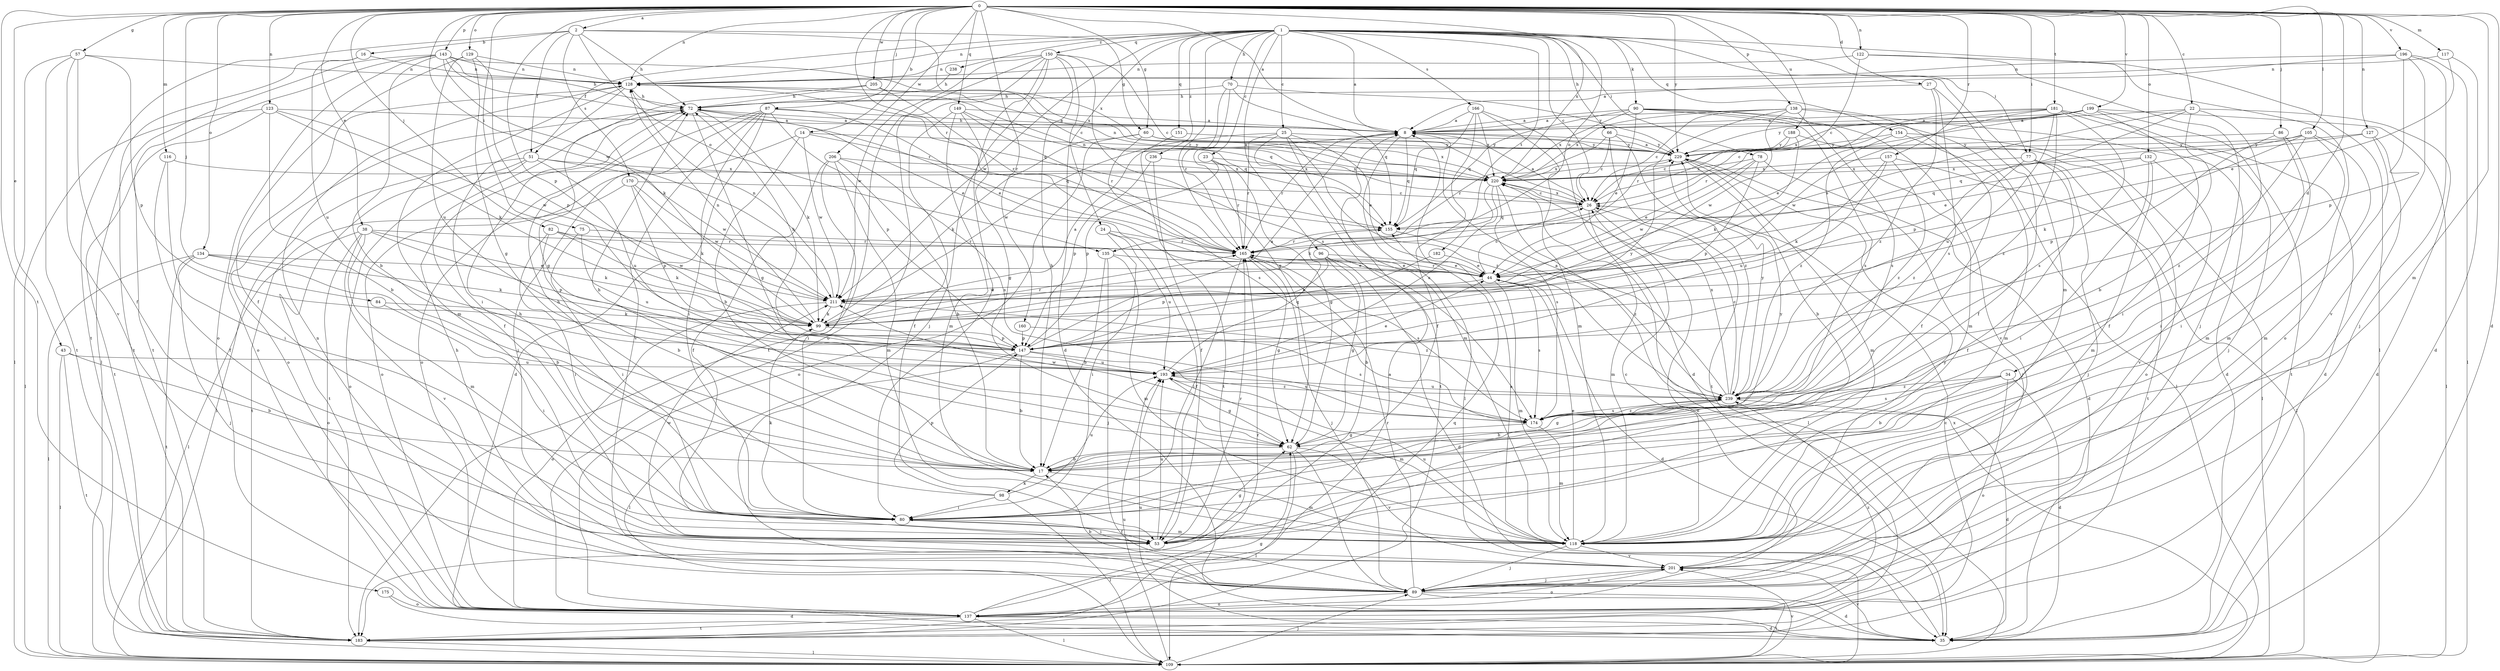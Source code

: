strict digraph  {
0;
1;
2;
8;
14;
16;
17;
22;
23;
24;
25;
26;
27;
34;
35;
38;
43;
44;
51;
53;
57;
60;
62;
66;
70;
72;
75;
77;
78;
80;
82;
84;
86;
87;
89;
90;
96;
98;
99;
105;
109;
116;
117;
118;
122;
123;
127;
128;
129;
132;
134;
135;
137;
138;
143;
147;
149;
150;
151;
154;
155;
157;
160;
165;
166;
170;
174;
175;
181;
182;
183;
188;
193;
196;
199;
201;
205;
206;
211;
220;
229;
236;
238;
239;
0 -> 2  [label=a];
0 -> 8  [label=a];
0 -> 14  [label=b];
0 -> 22  [label=c];
0 -> 27  [label=d];
0 -> 34  [label=d];
0 -> 35  [label=d];
0 -> 38  [label=e];
0 -> 43  [label=e];
0 -> 57  [label=g];
0 -> 60  [label=g];
0 -> 75  [label=i];
0 -> 77  [label=i];
0 -> 82  [label=j];
0 -> 84  [label=j];
0 -> 86  [label=j];
0 -> 87  [label=j];
0 -> 105  [label=l];
0 -> 116  [label=m];
0 -> 117  [label=m];
0 -> 118  [label=m];
0 -> 122  [label=n];
0 -> 123  [label=n];
0 -> 127  [label=n];
0 -> 128  [label=n];
0 -> 129  [label=o];
0 -> 132  [label=o];
0 -> 134  [label=o];
0 -> 138  [label=p];
0 -> 143  [label=p];
0 -> 147  [label=p];
0 -> 149  [label=q];
0 -> 157  [label=r];
0 -> 160  [label=r];
0 -> 165  [label=r];
0 -> 175  [label=t];
0 -> 181  [label=t];
0 -> 188  [label=u];
0 -> 196  [label=v];
0 -> 199  [label=v];
0 -> 205  [label=w];
0 -> 206  [label=w];
0 -> 211  [label=w];
0 -> 220  [label=x];
0 -> 229  [label=y];
1 -> 8  [label=a];
1 -> 23  [label=c];
1 -> 24  [label=c];
1 -> 25  [label=c];
1 -> 26  [label=c];
1 -> 51  [label=f];
1 -> 66  [label=h];
1 -> 70  [label=h];
1 -> 77  [label=i];
1 -> 78  [label=i];
1 -> 90  [label=k];
1 -> 96  [label=k];
1 -> 109  [label=l];
1 -> 118  [label=m];
1 -> 128  [label=n];
1 -> 135  [label=o];
1 -> 150  [label=q];
1 -> 151  [label=q];
1 -> 154  [label=q];
1 -> 165  [label=r];
1 -> 166  [label=s];
1 -> 182  [label=t];
1 -> 211  [label=w];
1 -> 236  [label=z];
1 -> 238  [label=z];
2 -> 16  [label=b];
2 -> 51  [label=f];
2 -> 60  [label=g];
2 -> 72  [label=h];
2 -> 135  [label=o];
2 -> 170  [label=s];
2 -> 183  [label=t];
2 -> 220  [label=x];
8 -> 72  [label=h];
8 -> 109  [label=l];
8 -> 155  [label=q];
8 -> 165  [label=r];
8 -> 229  [label=y];
14 -> 17  [label=b];
14 -> 137  [label=o];
14 -> 155  [label=q];
14 -> 211  [label=w];
14 -> 229  [label=y];
16 -> 128  [label=n];
16 -> 183  [label=t];
16 -> 193  [label=u];
17 -> 72  [label=h];
17 -> 98  [label=k];
17 -> 118  [label=m];
17 -> 229  [label=y];
22 -> 8  [label=a];
22 -> 17  [label=b];
22 -> 35  [label=d];
22 -> 44  [label=e];
22 -> 80  [label=i];
22 -> 147  [label=p];
23 -> 62  [label=g];
23 -> 147  [label=p];
23 -> 165  [label=r];
23 -> 220  [label=x];
24 -> 53  [label=f];
24 -> 80  [label=i];
24 -> 165  [label=r];
24 -> 193  [label=u];
25 -> 44  [label=e];
25 -> 118  [label=m];
25 -> 165  [label=r];
25 -> 183  [label=t];
25 -> 211  [label=w];
25 -> 229  [label=y];
25 -> 239  [label=z];
26 -> 8  [label=a];
26 -> 118  [label=m];
26 -> 128  [label=n];
26 -> 137  [label=o];
26 -> 155  [label=q];
26 -> 220  [label=x];
27 -> 53  [label=f];
27 -> 72  [label=h];
27 -> 174  [label=s];
27 -> 239  [label=z];
34 -> 17  [label=b];
34 -> 35  [label=d];
34 -> 137  [label=o];
34 -> 174  [label=s];
34 -> 239  [label=z];
35 -> 8  [label=a];
35 -> 193  [label=u];
35 -> 201  [label=v];
38 -> 99  [label=k];
38 -> 109  [label=l];
38 -> 118  [label=m];
38 -> 137  [label=o];
38 -> 147  [label=p];
38 -> 165  [label=r];
38 -> 201  [label=v];
43 -> 17  [label=b];
43 -> 109  [label=l];
43 -> 183  [label=t];
43 -> 193  [label=u];
44 -> 26  [label=c];
44 -> 35  [label=d];
44 -> 118  [label=m];
44 -> 165  [label=r];
44 -> 174  [label=s];
44 -> 211  [label=w];
51 -> 109  [label=l];
51 -> 137  [label=o];
51 -> 183  [label=t];
51 -> 193  [label=u];
51 -> 211  [label=w];
51 -> 220  [label=x];
53 -> 62  [label=g];
53 -> 80  [label=i];
53 -> 165  [label=r];
53 -> 193  [label=u];
53 -> 211  [label=w];
57 -> 53  [label=f];
57 -> 109  [label=l];
57 -> 128  [label=n];
57 -> 147  [label=p];
57 -> 183  [label=t];
57 -> 201  [label=v];
60 -> 99  [label=k];
60 -> 137  [label=o];
60 -> 174  [label=s];
60 -> 220  [label=x];
60 -> 229  [label=y];
62 -> 17  [label=b];
62 -> 89  [label=j];
62 -> 109  [label=l];
62 -> 201  [label=v];
66 -> 26  [label=c];
66 -> 165  [label=r];
66 -> 183  [label=t];
66 -> 229  [label=y];
66 -> 239  [label=z];
70 -> 62  [label=g];
70 -> 72  [label=h];
70 -> 155  [label=q];
70 -> 165  [label=r];
70 -> 229  [label=y];
72 -> 8  [label=a];
72 -> 44  [label=e];
72 -> 53  [label=f];
72 -> 62  [label=g];
72 -> 99  [label=k];
72 -> 137  [label=o];
75 -> 80  [label=i];
75 -> 165  [label=r];
75 -> 193  [label=u];
77 -> 53  [label=f];
77 -> 89  [label=j];
77 -> 183  [label=t];
77 -> 220  [label=x];
77 -> 239  [label=z];
78 -> 35  [label=d];
78 -> 44  [label=e];
78 -> 147  [label=p];
78 -> 211  [label=w];
78 -> 220  [label=x];
80 -> 53  [label=f];
80 -> 72  [label=h];
80 -> 99  [label=k];
80 -> 118  [label=m];
82 -> 17  [label=b];
82 -> 80  [label=i];
82 -> 99  [label=k];
82 -> 165  [label=r];
82 -> 211  [label=w];
84 -> 80  [label=i];
84 -> 99  [label=k];
86 -> 80  [label=i];
86 -> 118  [label=m];
86 -> 147  [label=p];
86 -> 229  [label=y];
87 -> 8  [label=a];
87 -> 35  [label=d];
87 -> 44  [label=e];
87 -> 80  [label=i];
87 -> 89  [label=j];
87 -> 137  [label=o];
87 -> 147  [label=p];
87 -> 201  [label=v];
89 -> 17  [label=b];
89 -> 35  [label=d];
89 -> 72  [label=h];
89 -> 109  [label=l];
89 -> 128  [label=n];
89 -> 137  [label=o];
89 -> 165  [label=r];
89 -> 201  [label=v];
90 -> 8  [label=a];
90 -> 44  [label=e];
90 -> 109  [label=l];
90 -> 118  [label=m];
90 -> 155  [label=q];
90 -> 174  [label=s];
90 -> 201  [label=v];
90 -> 220  [label=x];
96 -> 17  [label=b];
96 -> 35  [label=d];
96 -> 44  [label=e];
96 -> 62  [label=g];
96 -> 99  [label=k];
98 -> 72  [label=h];
98 -> 80  [label=i];
98 -> 109  [label=l];
98 -> 147  [label=p];
98 -> 193  [label=u];
99 -> 8  [label=a];
99 -> 128  [label=n];
99 -> 147  [label=p];
99 -> 165  [label=r];
105 -> 44  [label=e];
105 -> 80  [label=i];
105 -> 99  [label=k];
105 -> 118  [label=m];
105 -> 229  [label=y];
105 -> 239  [label=z];
109 -> 89  [label=j];
109 -> 193  [label=u];
109 -> 201  [label=v];
109 -> 220  [label=x];
116 -> 53  [label=f];
116 -> 80  [label=i];
116 -> 220  [label=x];
117 -> 35  [label=d];
117 -> 44  [label=e];
117 -> 128  [label=n];
118 -> 26  [label=c];
118 -> 44  [label=e];
118 -> 89  [label=j];
118 -> 193  [label=u];
118 -> 201  [label=v];
122 -> 26  [label=c];
122 -> 89  [label=j];
122 -> 128  [label=n];
122 -> 137  [label=o];
123 -> 8  [label=a];
123 -> 17  [label=b];
123 -> 99  [label=k];
123 -> 109  [label=l];
123 -> 183  [label=t];
123 -> 211  [label=w];
127 -> 89  [label=j];
127 -> 118  [label=m];
127 -> 155  [label=q];
127 -> 229  [label=y];
128 -> 72  [label=h];
128 -> 80  [label=i];
128 -> 118  [label=m];
128 -> 137  [label=o];
128 -> 155  [label=q];
129 -> 53  [label=f];
129 -> 62  [label=g];
129 -> 128  [label=n];
129 -> 147  [label=p];
129 -> 193  [label=u];
132 -> 80  [label=i];
132 -> 118  [label=m];
132 -> 155  [label=q];
132 -> 201  [label=v];
132 -> 220  [label=x];
134 -> 17  [label=b];
134 -> 44  [label=e];
134 -> 89  [label=j];
134 -> 99  [label=k];
134 -> 109  [label=l];
134 -> 183  [label=t];
135 -> 17  [label=b];
135 -> 44  [label=e];
135 -> 89  [label=j];
135 -> 118  [label=m];
137 -> 8  [label=a];
137 -> 35  [label=d];
137 -> 109  [label=l];
137 -> 155  [label=q];
137 -> 165  [label=r];
137 -> 183  [label=t];
137 -> 239  [label=z];
138 -> 8  [label=a];
138 -> 26  [label=c];
138 -> 35  [label=d];
138 -> 53  [label=f];
138 -> 165  [label=r];
138 -> 174  [label=s];
138 -> 211  [label=w];
138 -> 220  [label=x];
143 -> 17  [label=b];
143 -> 72  [label=h];
143 -> 99  [label=k];
143 -> 109  [label=l];
143 -> 128  [label=n];
143 -> 137  [label=o];
143 -> 165  [label=r];
143 -> 183  [label=t];
143 -> 220  [label=x];
147 -> 8  [label=a];
147 -> 17  [label=b];
147 -> 72  [label=h];
147 -> 109  [label=l];
147 -> 174  [label=s];
147 -> 193  [label=u];
147 -> 229  [label=y];
149 -> 8  [label=a];
149 -> 53  [label=f];
149 -> 62  [label=g];
149 -> 118  [label=m];
149 -> 155  [label=q];
149 -> 165  [label=r];
150 -> 17  [label=b];
150 -> 26  [label=c];
150 -> 35  [label=d];
150 -> 80  [label=i];
150 -> 89  [label=j];
150 -> 128  [label=n];
150 -> 137  [label=o];
150 -> 174  [label=s];
150 -> 183  [label=t];
150 -> 211  [label=w];
151 -> 183  [label=t];
151 -> 229  [label=y];
154 -> 109  [label=l];
154 -> 118  [label=m];
154 -> 229  [label=y];
154 -> 239  [label=z];
155 -> 165  [label=r];
155 -> 239  [label=z];
157 -> 99  [label=k];
157 -> 109  [label=l];
157 -> 193  [label=u];
157 -> 220  [label=x];
157 -> 239  [label=z];
160 -> 147  [label=p];
160 -> 174  [label=s];
165 -> 44  [label=e];
165 -> 62  [label=g];
165 -> 80  [label=i];
165 -> 89  [label=j];
165 -> 174  [label=s];
166 -> 8  [label=a];
166 -> 35  [label=d];
166 -> 53  [label=f];
166 -> 118  [label=m];
166 -> 155  [label=q];
166 -> 220  [label=x];
170 -> 26  [label=c];
170 -> 99  [label=k];
170 -> 147  [label=p];
170 -> 183  [label=t];
170 -> 211  [label=w];
174 -> 62  [label=g];
174 -> 118  [label=m];
174 -> 211  [label=w];
174 -> 239  [label=z];
175 -> 35  [label=d];
175 -> 137  [label=o];
181 -> 8  [label=a];
181 -> 26  [label=c];
181 -> 35  [label=d];
181 -> 89  [label=j];
181 -> 165  [label=r];
181 -> 174  [label=s];
181 -> 193  [label=u];
181 -> 211  [label=w];
181 -> 239  [label=z];
182 -> 44  [label=e];
182 -> 147  [label=p];
183 -> 26  [label=c];
183 -> 62  [label=g];
183 -> 109  [label=l];
188 -> 26  [label=c];
188 -> 99  [label=k];
188 -> 137  [label=o];
188 -> 229  [label=y];
193 -> 44  [label=e];
193 -> 62  [label=g];
193 -> 118  [label=m];
193 -> 155  [label=q];
193 -> 239  [label=z];
196 -> 8  [label=a];
196 -> 89  [label=j];
196 -> 109  [label=l];
196 -> 128  [label=n];
196 -> 147  [label=p];
196 -> 201  [label=v];
199 -> 8  [label=a];
199 -> 44  [label=e];
199 -> 53  [label=f];
199 -> 109  [label=l];
199 -> 183  [label=t];
199 -> 220  [label=x];
199 -> 229  [label=y];
201 -> 89  [label=j];
201 -> 137  [label=o];
201 -> 229  [label=y];
205 -> 62  [label=g];
205 -> 72  [label=h];
205 -> 155  [label=q];
205 -> 165  [label=r];
206 -> 17  [label=b];
206 -> 53  [label=f];
206 -> 80  [label=i];
206 -> 118  [label=m];
206 -> 174  [label=s];
206 -> 220  [label=x];
211 -> 99  [label=k];
211 -> 128  [label=n];
211 -> 137  [label=o];
211 -> 239  [label=z];
220 -> 26  [label=c];
220 -> 99  [label=k];
220 -> 109  [label=l];
220 -> 128  [label=n];
220 -> 174  [label=s];
220 -> 193  [label=u];
229 -> 8  [label=a];
229 -> 17  [label=b];
229 -> 89  [label=j];
229 -> 118  [label=m];
229 -> 220  [label=x];
236 -> 53  [label=f];
236 -> 147  [label=p];
236 -> 220  [label=x];
238 -> 72  [label=h];
239 -> 8  [label=a];
239 -> 17  [label=b];
239 -> 26  [label=c];
239 -> 35  [label=d];
239 -> 62  [label=g];
239 -> 174  [label=s];
239 -> 193  [label=u];
239 -> 220  [label=x];
239 -> 229  [label=y];
}
